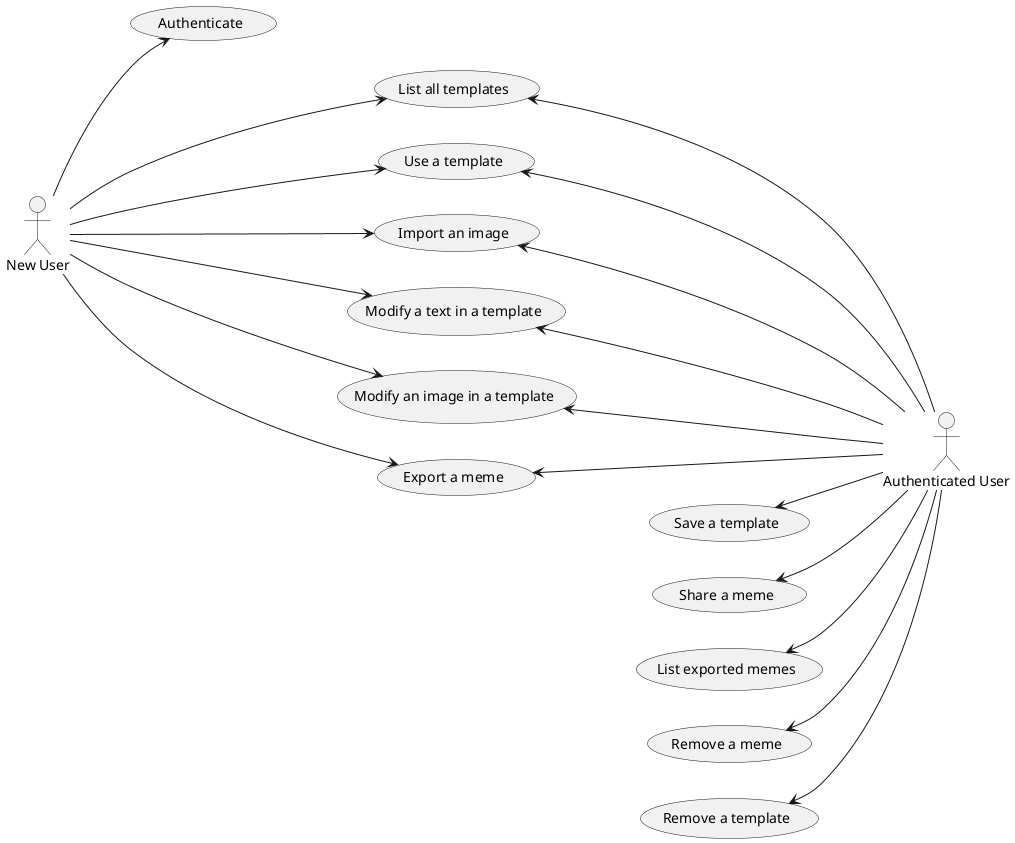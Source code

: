 @startuml
left to right direction
:New User: --> (Authenticate)
:New User: ---> (List all templates)
:New User: ---> (Use a template)
:New User: ---> (Import an image)
:New User: ---> (Modify a text in a template)
:New User: ---> (Modify an image in a template)
:New User: ---> (Export a meme)

(List all templates) <--- :Authenticated User:
(Import an image) <--- :Authenticated User:
(Use a template) <--- :Authenticated User:
(Modify a text in a template) <--- :Authenticated User:
(Modify an image in a template) <--- :Authenticated User:
(Export a meme) <--- :Authenticated User:
(Save a template) <-- :Authenticated User:
(Share a meme) <-- :Authenticated User:
(List exported memes) <-- :Authenticated User:
(Remove a meme) <-- :Authenticated User:
(Remove a template) <-- :Authenticated User:

@enduml